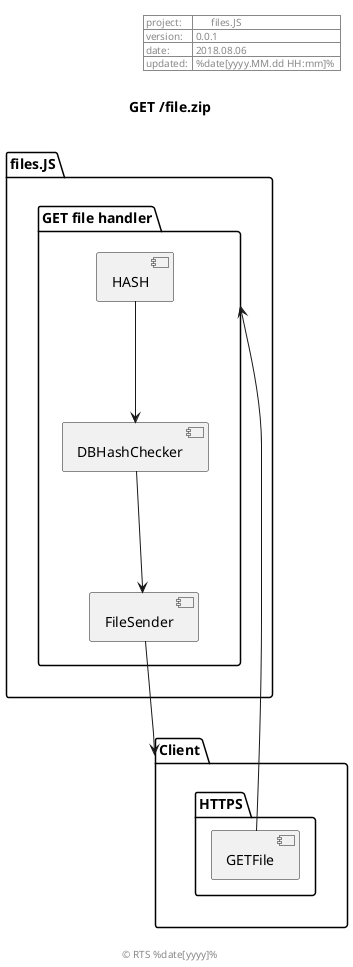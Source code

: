 @startuml




!define _i <&account-login>
!define _o <&account-logout>
!define _p <&project>
!define _b <&caret-right>
!define _t <&copywriting>
!define _s <&spreadsheet>

!define c(v)  <size:11>v </size>
!define i(v)  <color:DimGrey>c(_p v)</color>

!definelong d(v)
--
  c(v)
!enddefinelong

!definelong d(v,v1)
--
  c(v)
  c(v1)
!enddefinelong

!definelong d(v,v1,v2)
--
  c(v)
  c(v1)
  c(v2)
!enddefinelong

!definelong d(v,v1,v2,v3)
--
  c(v)
  c(v1)
  c(v2)
  c(v3)
!enddefinelong

header

  | project:  |       files.JS         |
  | version:  | 0.0.1                     |
  | date:     | 2018.08.06                |
  | updated:  | %date[yyyy.MM.dd HH:mm]%  |

end header

footer

  © RTS %date[yyyy]%
end footer

title GET /file.zip\n


package "files.JS" as filesJS {
  package "GET file handler" as https {
    component HASH
    component DBHashChecker
    component FileSender
  }

  HASH ---> DBHashChecker
  DBHashChecker ---> FileSender
}

package "Client" as client {
    package "HTTPS" as httpsClient {
        component GETFile
    }
}

GETFile ---> https
FileSender ---> client

@enduml

